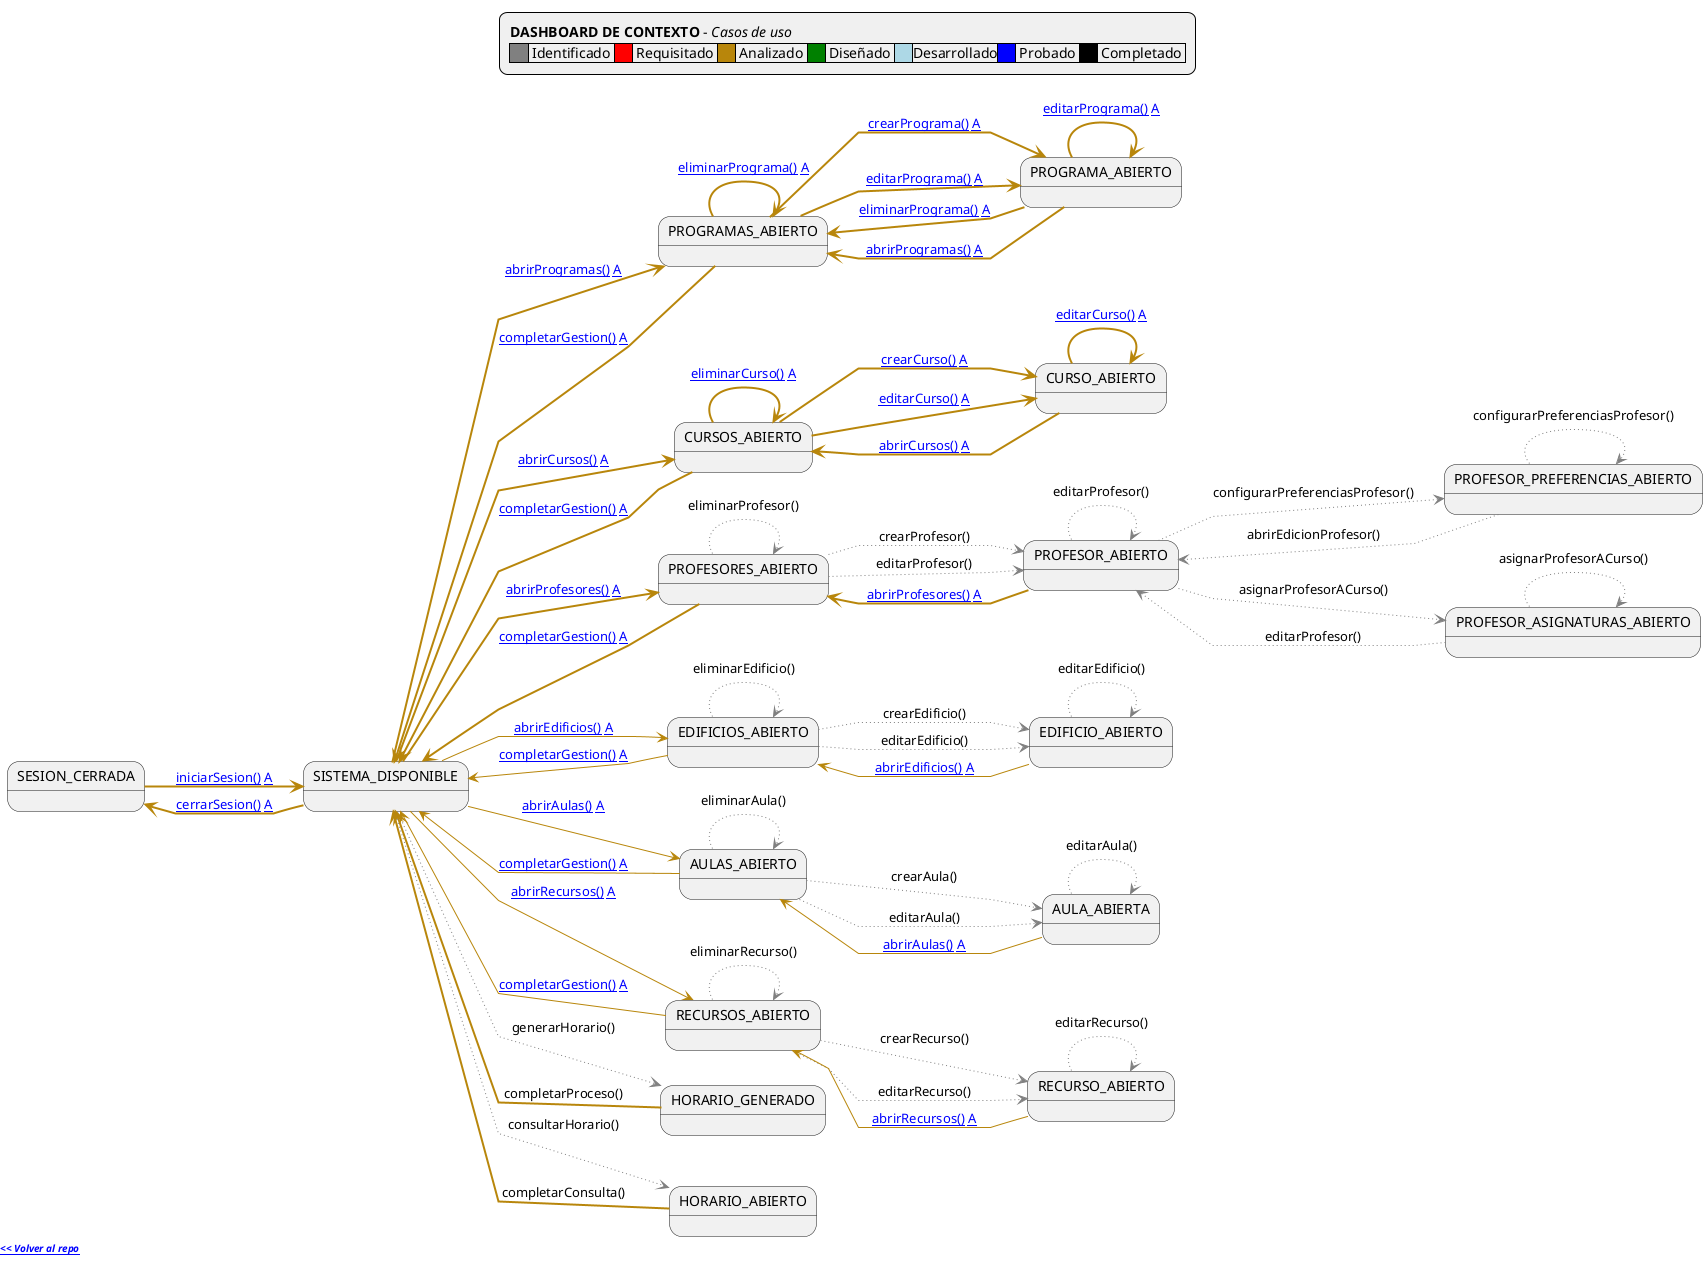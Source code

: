 @startuml diagrama-contexto-administrador

left to right direction
skinparam linetype polyline

<style>
legend {
  BackGroundColor #f0f0f0;
  'Margin 30
  Padding 10
}
footer {
  HorizontalAlignment left
}

</style>

legend top
    **DASHBOARD DE CONTEXTO** - <i>Casos de uso</i>
    '====
    |<#gray>     | Identificado |<#red>     | Requisitado |<#darkgoldenrod>     | Analizado |<#green>     | Diseñado |<#lightblue>     |Desarrollado|<#blue>     | Probado |<#black>     | Completado |
    '====
    '[**nombreCasoUso()**] -> Especificación detallada / [**A**] -> Análisis MVC
    '====
end legend

footer
**<i>[[https://github.com/mmasias/pySigHor << Volver al repo]]</i>** 
end footer

state "SESION_CERRADA" as NoAuth
state "SISTEMA_DISPONIBLE" as Menu

state "PROGRAMAS_ABIERTO" as ListProgramas
state "PROGRAMA_ABIERTO" as EditPrograma
state "CURSOS_ABIERTO" as ListCursos
state "CURSO_ABIERTO" as EditCurso
state "PROFESORES_ABIERTO" as ListProfesores
state "PROFESOR_ABIERTO" as EditProfesor
state "PROFESOR_PREFERENCIAS_ABIERTO" as EditProfesorPreferencias
state "EDIFICIOS_ABIERTO" as ListEdificios
state "EDIFICIO_ABIERTO" as EditEdificio
state "AULAS_ABIERTO" as ListAulas
state "AULA_ABIERTA" as EditAula
state "RECURSOS_ABIERTO" as ListRecursos
state "RECURSO_ABIERTO" as EditRecurso

state "PROFESOR_ASIGNATURAS_ABIERTO" as Asignaciones
state "HORARIO_GENERADO" as Generacion
state "HORARIO_ABIERTO" as Consulta

NoAuth -[#darkgoldenrod,thickness=2]-> Menu: [[https://github.com/mmasias/pySigHor/blob/main/RUP/00-casos-uso/02-detalle/iniciarSesion/README.md iniciarSesion()]] [[https://github.com/mmasias/pySigHor/blob/main/RUP/01-analisis/casos-uso/iniciarSesion/README.md A]]

Menu -[#darkgoldenrod,thickness=2]-> NoAuth: [[https://github.com/mmasias/pySigHor/blob/main/RUP/00-casos-uso/02-detalle/cerrarSesion/README.md cerrarSesion()]] [[https://github.com/mmasias/pySigHor/blob/main/RUP/01-analisis/casos-uso/cerrarSesion/README.md A]]
Menu -[#darkgoldenrod,thickness=2]-> ListProgramas: [[https://github.com/mmasias/pySigHor/blob/main/RUP/00-casos-uso/02-detalle/abrirProgramas/README.md abrirProgramas()]] [[https://github.com/mmasias/pySigHor/blob/main/RUP/01-analisis/casos-uso/abrirProgramas/README.md A]]
Menu -[#darkgoldenrod,thickness=2]-> ListCursos: [[https://github.com/mmasias/pySigHor/blob/main/RUP/00-casos-uso/02-detalle/abrirCursos/README.md abrirCursos()]] [[https://github.com/mmasias/pySigHor/blob/main/RUP/01-analisis/casos-uso/abrirCursos/README.md A]]
Menu -[#darkgoldenrod,thickness=2]-> ListProfesores: [[https://github.com/mmasias/pySigHor/blob/main/RUP/00-casos-uso/02-detalle/abrirProfesores/README.md abrirProfesores()]] [[https://github.com/mmasias/pySigHor/blob/main/RUP/01-analisis/casos-uso/abrirProfesores/README.md A]]
Menu -[#darkgoldenrod]-> ListEdificios: [[https://github.com/mmasias/pySigHor/blob/main/RUP/00-casos-uso/02-detalle/abrirEdificios/README.md abrirEdificios()]] [[https://github.com/mmasias/pySigHor/blob/main/RUP/01-analisis/casos-uso/abrirEdificios/README.md A]]
Menu -[#darkgoldenrod]-> ListAulas: [[https://github.com/mmasias/pySigHor/blob/main/RUP/00-casos-uso/02-detalle/abrirAulas/README.md abrirAulas()]] [[https://github.com/mmasias/pySigHor/blob/main/RUP/01-analisis/casos-uso/abrirAulas/README.md A]]
Menu -[#darkgoldenrod]-> ListRecursos: [[https://github.com/mmasias/pySigHor/blob/main/RUP/00-casos-uso/02-detalle/abrirRecursos/README.md abrirRecursos()]] [[https://github.com/mmasias/pySigHor/blob/main/RUP/01-analisis/casos-uso/abrirRecursos/README.md A]]
Menu -[#gray,dotted]-> Generacion: generarHorario()
Menu -[#gray,dotted]-> Consulta: consultarHorario()

EditProfesor -[#gray,dotted]-> Asignaciones: asignarProfesorACurso()

Asignaciones -[#gray,dotted]-> Asignaciones: asignarProfesorACurso()
Asignaciones -[#gray,dotted]-> EditProfesor: editarProfesor()
ListProgramas -[#darkgoldenrod,thickness=2]-> EditPrograma: [[https://github.com/mmasias/pySigHor/blob/main/RUP/00-casos-uso/02-detalle/crearPrograma/README.md crearPrograma()]] [[https://github.com/mmasias/pySigHor/blob/main/RUP/01-analisis/casos-uso/crearPrograma/README.md A]]
ListProgramas -[#darkgoldenrod,thickness=2]-> EditPrograma: [[https://github.com/mmasias/pySigHor/blob/main/RUP/00-casos-uso/02-detalle/editarPrograma/README.md editarPrograma()]] [[https://github.com/mmasias/pySigHor/blob/main/RUP/01-analisis/casos-uso/editarPrograma/README.md A]]
ListProgramas -[#darkgoldenrod,thickness=2]-> ListProgramas: [[https://github.com/mmasias/pySigHor/blob/main/RUP/00-casos-uso/02-detalle/eliminarPrograma/README.md eliminarPrograma()]] [[https://github.com/mmasias/pySigHor/blob/main/RUP/01-analisis/casos-uso/eliminarPrograma/README.md A]]
EditPrograma -[#darkgoldenrod,thickness=2]-> EditPrograma: [[https://github.com/mmasias/pySigHor/blob/main/RUP/00-casos-uso/02-detalle/editarPrograma/README.md editarPrograma()]] [[https://github.com/mmasias/pySigHor/blob/main/RUP/01-analisis/casos-uso/editarPrograma/README.md A]]
EditPrograma -[#darkgoldenrod,thickness=2]-> ListProgramas: [[https://github.com/mmasias/pySigHor/blob/main/RUP/00-casos-uso/02-detalle/eliminarPrograma/README.md eliminarPrograma()]] [[https://github.com/mmasias/pySigHor/blob/main/RUP/01-analisis/casos-uso/eliminarPrograma/README.md A]]
EditPrograma -[#darkgoldenrod,thickness=2]-> ListProgramas: [[https://github.com/mmasias/pySigHor/blob/main/RUP/00-casos-uso/02-detalle/abrirProgramas/README.md abrirProgramas()]] [[https://github.com/mmasias/pySigHor/blob/main/RUP/01-analisis/casos-uso/abrirProgramas/README.md A]]
ListCursos -[#darkgoldenrod,thickness=2]-> EditCurso: [[https://github.com/mmasias/pySigHor/blob/main/RUP/00-casos-uso/02-detalle/crearCurso/README.md crearCurso()]] [[https://github.com/mmasias/pySigHor/blob/main/RUP/01-analisis/casos-uso/crearCurso/README.md A]]
ListCursos -[#darkgoldenrod,thickness=2]-> EditCurso: [[https://github.com/mmasias/pySigHor/blob/main/RUP/00-casos-uso/02-detalle/editarCurso/README.md editarCurso()]] [[https://github.com/mmasias/pySigHor/blob/main/RUP/01-analisis/casos-uso/editarCurso/README.md A]]
ListCursos -[#darkgoldenrod,thickness=2]-> ListCursos: [[https://github.com/mmasias/pySigHor/blob/main/RUP/00-casos-uso/02-detalle/eliminarCurso/README.md eliminarCurso()]] [[https://github.com/mmasias/pySigHor/blob/main/RUP/01-analisis/casos-uso/eliminarCurso/README.md A]]
EditCurso -[#darkgoldenrod,thickness=2]-> EditCurso: [[https://github.com/mmasias/pySigHor/blob/main/RUP/00-casos-uso/02-detalle/editarCurso/README.md editarCurso()]] [[https://github.com/mmasias/pySigHor/blob/main/RUP/01-analisis/casos-uso/editarCurso/README.md A]]
EditCurso -[#darkgoldenrod,thickness=2]-> ListCursos: [[https://github.com/mmasias/pySigHor/blob/main/RUP/00-casos-uso/02-detalle/abrirCursos/README.md abrirCursos()]] [[https://github.com/mmasias/pySigHor/blob/main/RUP/01-analisis/casos-uso/abrirCursos/README.md A]]
ListProfesores -[#gray,dotted]-> EditProfesor: crearProfesor()
ListProfesores -[#gray,dotted]-> EditProfesor: editarProfesor()
ListProfesores -[#gray,dotted]-> ListProfesores: eliminarProfesor()
EditProfesor -[#gray,dotted]-> EditProfesor: editarProfesor()
EditProfesor -[#gray,dotted]-> EditProfesorPreferencias: configurarPreferenciasProfesor()
EditProfesor -[#darkgoldenrod,thickness=2]-> ListProfesores: [[https://github.com/mmasias/pySigHor/blob/main/RUP/00-casos-uso/02-detalle/abrirProfesores/README.md abrirProfesores()]] [[https://github.com/mmasias/pySigHor/blob/main/RUP/01-analisis/casos-uso/abrirProfesores/README.md A]]
EditProfesorPreferencias -[#gray,dotted]-> EditProfesorPreferencias: configurarPreferenciasProfesor()
EditProfesorPreferencias -[#gray,dotted]-> EditProfesor: abrirEdicionProfesor()
ListEdificios -[#gray,dotted]-> EditEdificio: crearEdificio()
ListEdificios -[#gray,dotted]-> EditEdificio: editarEdificio()
ListEdificios -[#gray,dotted]-> ListEdificios: eliminarEdificio()
EditEdificio -[#gray,dotted]-> EditEdificio: editarEdificio()
EditEdificio -[#darkgoldenrod]-> ListEdificios: [[https://github.com/mmasias/pySigHor/blob/main/RUP/00-casos-uso/02-detalle/abrirEdificios/README.md abrirEdificios()]] [[https://github.com/mmasias/pySigHor/blob/main/RUP/01-analisis/casos-uso/abrirEdificios/README.md A]]
ListAulas -[#gray,dotted]-> EditAula: crearAula()
ListAulas -[#gray,dotted]-> EditAula: editarAula()
ListAulas -[#gray,dotted]-> ListAulas: eliminarAula()
EditAula -[#gray,dotted]-> EditAula: editarAula()
EditAula -[#darkgoldenrod]-> ListAulas: [[https://github.com/mmasias/pySigHor/blob/main/RUP/00-casos-uso/02-detalle/abrirAulas/README.md abrirAulas()]] [[https://github.com/mmasias/pySigHor/blob/main/RUP/01-analisis/casos-uso/abrirAulas/README.md A]]
ListRecursos -[#gray,dotted]-> EditRecurso: crearRecurso()
ListRecursos -[#gray,dotted]-> EditRecurso: editarRecurso()
ListRecursos -[#gray,dotted]-> ListRecursos: eliminarRecurso()
EditRecurso -[#gray,dotted]-> EditRecurso: editarRecurso()
EditRecurso -[#darkgoldenrod]-> ListRecursos: [[https://github.com/mmasias/pySigHor/blob/main/RUP/00-casos-uso/02-detalle/abrirRecursos/README.md abrirRecursos()]] [[https://github.com/mmasias/pySigHor/blob/main/RUP/01-analisis/casos-uso/abrirRecursos/README.md A]]
ListProgramas -[#darkgoldenrod,thickness=2]-> Menu: [[https://github.com/mmasias/pySigHor/blob/main/RUP/00-casos-uso/02-detalle/completarGestion/README.md completarGestion()]] [[https://github.com/mmasias/pySigHor/blob/main/RUP/01-analisis/casos-uso/completarGestion/README.md A]]
ListCursos -[#darkgoldenrod,thickness=2]-> Menu: [[https://github.com/mmasias/pySigHor/blob/main/RUP/00-casos-uso/02-detalle/completarGestion/README.md completarGestion()]] [[https://github.com/mmasias/pySigHor/blob/main/RUP/01-analisis/casos-uso/completarGestion/README.md A]]
ListProfesores -[#darkgoldenrod,thickness=2]-> Menu: [[https://github.com/mmasias/pySigHor/blob/main/RUP/00-casos-uso/02-detalle/completarGestion/README.md completarGestion()]] [[https://github.com/mmasias/pySigHor/blob/main/RUP/01-analisis/casos-uso/completarGestion/README.md A]]
ListEdificios -[#darkgoldenrod]-> Menu: [[https://github.com/mmasias/pySigHor/blob/main/RUP/00-casos-uso/02-detalle/completarGestion/README.md completarGestion()]] [[https://github.com/mmasias/pySigHor/blob/main/RUP/01-analisis/casos-uso/completarGestion/README.md A]]
ListAulas -[#darkgoldenrod]-> Menu: [[https://github.com/mmasias/pySigHor/blob/main/RUP/00-casos-uso/02-detalle/completarGestion/README.md completarGestion()]] [[https://github.com/mmasias/pySigHor/blob/main/RUP/01-analisis/casos-uso/completarGestion/README.md A]]
ListRecursos -[#darkgoldenrod]-> Menu: [[https://github.com/mmasias/pySigHor/blob/main/RUP/00-casos-uso/02-detalle/completarGestion/README.md completarGestion()]] [[https://github.com/mmasias/pySigHor/blob/main/RUP/01-analisis/casos-uso/completarGestion/README.md A]]
Generacion -[#darkgoldenrod,thickness=2]-> Menu: completarProceso()
Consulta -[#darkgoldenrod,thickness=2]-> Menu: completarConsulta()
@enduml